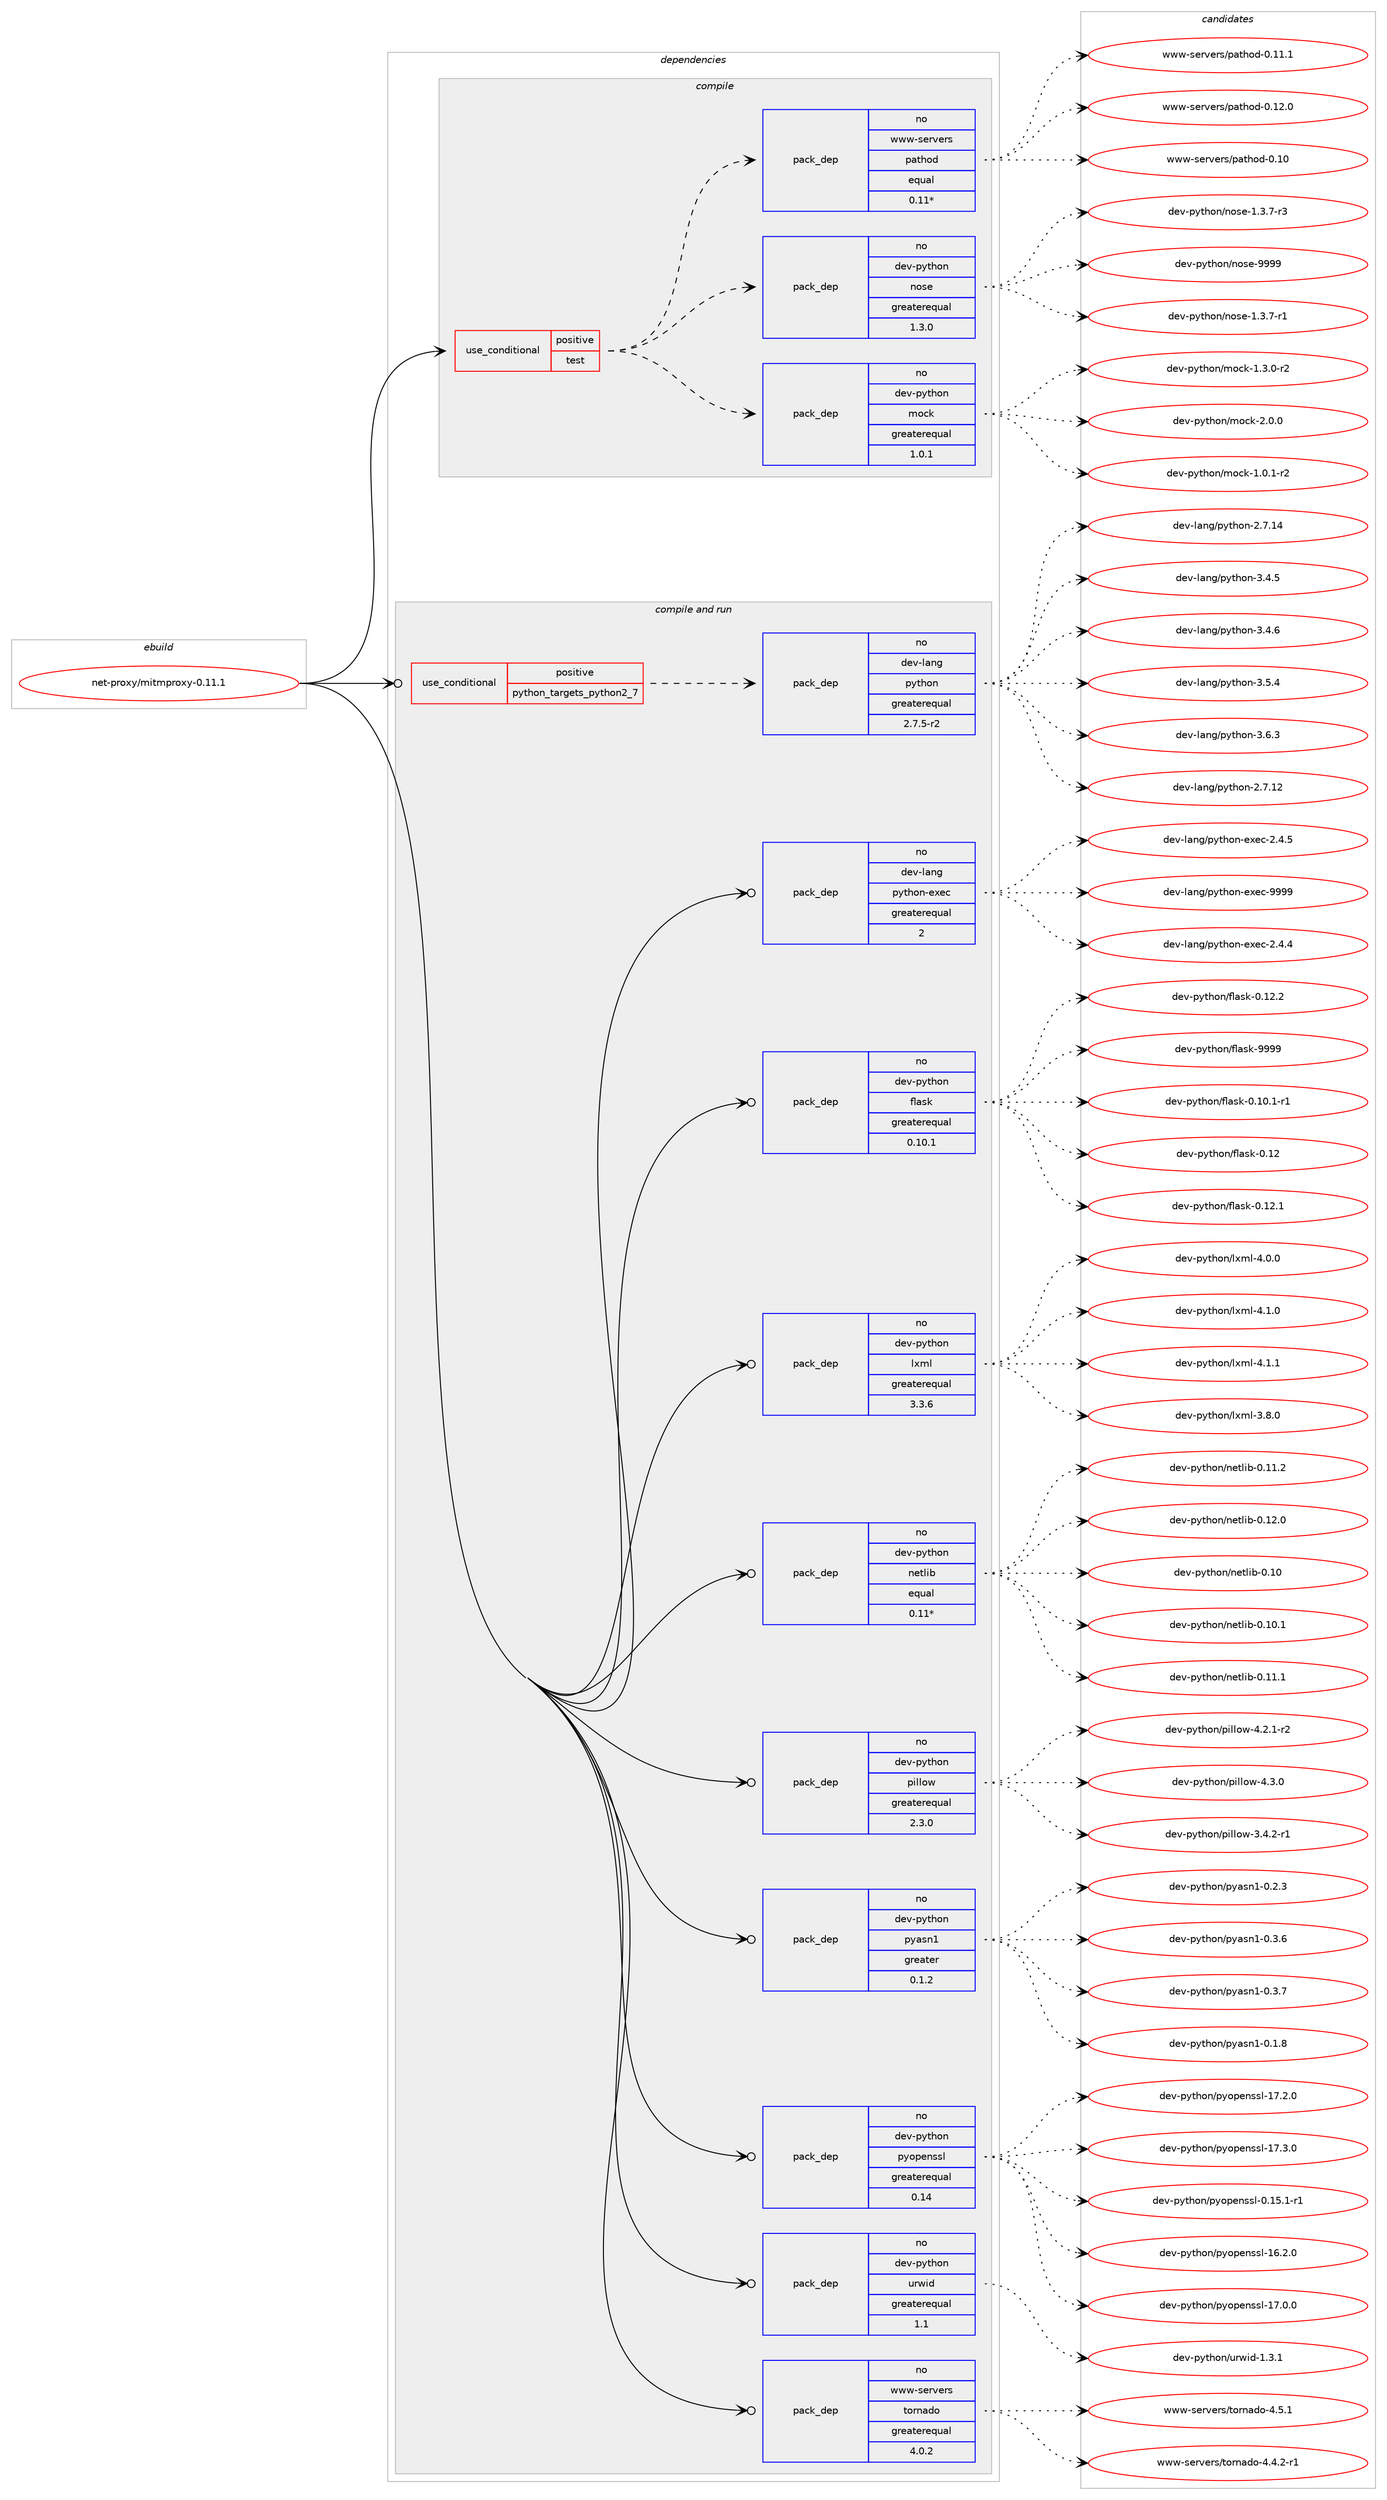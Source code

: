 digraph prolog {

# *************
# Graph options
# *************

newrank=true;
concentrate=true;
compound=true;
graph [rankdir=LR,fontname=Helvetica,fontsize=10,ranksep=1.5];#, ranksep=2.5, nodesep=0.2];
edge  [arrowhead=vee];
node  [fontname=Helvetica,fontsize=10];

# **********
# The ebuild
# **********

subgraph cluster_leftcol {
color=gray;
rank=same;
label=<<i>ebuild</i>>;
id [label="net-proxy/mitmproxy-0.11.1", color=red, width=4, href="../net-proxy/mitmproxy-0.11.1.svg"];
}

# ****************
# The dependencies
# ****************

subgraph cluster_midcol {
color=gray;
label=<<i>dependencies</i>>;
subgraph cluster_compile {
fillcolor="#eeeeee";
style=filled;
label=<<i>compile</i>>;
subgraph cond107832 {
dependency436528 [label=<<TABLE BORDER="0" CELLBORDER="1" CELLSPACING="0" CELLPADDING="4"><TR><TD ROWSPAN="3" CELLPADDING="10">use_conditional</TD></TR><TR><TD>positive</TD></TR><TR><TD>test</TD></TR></TABLE>>, shape=none, color=red];
subgraph pack321155 {
dependency436529 [label=<<TABLE BORDER="0" CELLBORDER="1" CELLSPACING="0" CELLPADDING="4" WIDTH="220"><TR><TD ROWSPAN="6" CELLPADDING="30">pack_dep</TD></TR><TR><TD WIDTH="110">no</TD></TR><TR><TD>dev-python</TD></TR><TR><TD>mock</TD></TR><TR><TD>greaterequal</TD></TR><TR><TD>1.0.1</TD></TR></TABLE>>, shape=none, color=blue];
}
dependency436528:e -> dependency436529:w [weight=20,style="dashed",arrowhead="vee"];
subgraph pack321156 {
dependency436530 [label=<<TABLE BORDER="0" CELLBORDER="1" CELLSPACING="0" CELLPADDING="4" WIDTH="220"><TR><TD ROWSPAN="6" CELLPADDING="30">pack_dep</TD></TR><TR><TD WIDTH="110">no</TD></TR><TR><TD>dev-python</TD></TR><TR><TD>nose</TD></TR><TR><TD>greaterequal</TD></TR><TR><TD>1.3.0</TD></TR></TABLE>>, shape=none, color=blue];
}
dependency436528:e -> dependency436530:w [weight=20,style="dashed",arrowhead="vee"];
subgraph pack321157 {
dependency436531 [label=<<TABLE BORDER="0" CELLBORDER="1" CELLSPACING="0" CELLPADDING="4" WIDTH="220"><TR><TD ROWSPAN="6" CELLPADDING="30">pack_dep</TD></TR><TR><TD WIDTH="110">no</TD></TR><TR><TD>www-servers</TD></TR><TR><TD>pathod</TD></TR><TR><TD>equal</TD></TR><TR><TD>0.11*</TD></TR></TABLE>>, shape=none, color=blue];
}
dependency436528:e -> dependency436531:w [weight=20,style="dashed",arrowhead="vee"];
}
id:e -> dependency436528:w [weight=20,style="solid",arrowhead="vee"];
}
subgraph cluster_compileandrun {
fillcolor="#eeeeee";
style=filled;
label=<<i>compile and run</i>>;
subgraph cond107833 {
dependency436532 [label=<<TABLE BORDER="0" CELLBORDER="1" CELLSPACING="0" CELLPADDING="4"><TR><TD ROWSPAN="3" CELLPADDING="10">use_conditional</TD></TR><TR><TD>positive</TD></TR><TR><TD>python_targets_python2_7</TD></TR></TABLE>>, shape=none, color=red];
subgraph pack321158 {
dependency436533 [label=<<TABLE BORDER="0" CELLBORDER="1" CELLSPACING="0" CELLPADDING="4" WIDTH="220"><TR><TD ROWSPAN="6" CELLPADDING="30">pack_dep</TD></TR><TR><TD WIDTH="110">no</TD></TR><TR><TD>dev-lang</TD></TR><TR><TD>python</TD></TR><TR><TD>greaterequal</TD></TR><TR><TD>2.7.5-r2</TD></TR></TABLE>>, shape=none, color=blue];
}
dependency436532:e -> dependency436533:w [weight=20,style="dashed",arrowhead="vee"];
}
id:e -> dependency436532:w [weight=20,style="solid",arrowhead="odotvee"];
subgraph pack321159 {
dependency436534 [label=<<TABLE BORDER="0" CELLBORDER="1" CELLSPACING="0" CELLPADDING="4" WIDTH="220"><TR><TD ROWSPAN="6" CELLPADDING="30">pack_dep</TD></TR><TR><TD WIDTH="110">no</TD></TR><TR><TD>dev-lang</TD></TR><TR><TD>python-exec</TD></TR><TR><TD>greaterequal</TD></TR><TR><TD>2</TD></TR></TABLE>>, shape=none, color=blue];
}
id:e -> dependency436534:w [weight=20,style="solid",arrowhead="odotvee"];
subgraph pack321160 {
dependency436535 [label=<<TABLE BORDER="0" CELLBORDER="1" CELLSPACING="0" CELLPADDING="4" WIDTH="220"><TR><TD ROWSPAN="6" CELLPADDING="30">pack_dep</TD></TR><TR><TD WIDTH="110">no</TD></TR><TR><TD>dev-python</TD></TR><TR><TD>flask</TD></TR><TR><TD>greaterequal</TD></TR><TR><TD>0.10.1</TD></TR></TABLE>>, shape=none, color=blue];
}
id:e -> dependency436535:w [weight=20,style="solid",arrowhead="odotvee"];
subgraph pack321161 {
dependency436536 [label=<<TABLE BORDER="0" CELLBORDER="1" CELLSPACING="0" CELLPADDING="4" WIDTH="220"><TR><TD ROWSPAN="6" CELLPADDING="30">pack_dep</TD></TR><TR><TD WIDTH="110">no</TD></TR><TR><TD>dev-python</TD></TR><TR><TD>lxml</TD></TR><TR><TD>greaterequal</TD></TR><TR><TD>3.3.6</TD></TR></TABLE>>, shape=none, color=blue];
}
id:e -> dependency436536:w [weight=20,style="solid",arrowhead="odotvee"];
subgraph pack321162 {
dependency436537 [label=<<TABLE BORDER="0" CELLBORDER="1" CELLSPACING="0" CELLPADDING="4" WIDTH="220"><TR><TD ROWSPAN="6" CELLPADDING="30">pack_dep</TD></TR><TR><TD WIDTH="110">no</TD></TR><TR><TD>dev-python</TD></TR><TR><TD>netlib</TD></TR><TR><TD>equal</TD></TR><TR><TD>0.11*</TD></TR></TABLE>>, shape=none, color=blue];
}
id:e -> dependency436537:w [weight=20,style="solid",arrowhead="odotvee"];
subgraph pack321163 {
dependency436538 [label=<<TABLE BORDER="0" CELLBORDER="1" CELLSPACING="0" CELLPADDING="4" WIDTH="220"><TR><TD ROWSPAN="6" CELLPADDING="30">pack_dep</TD></TR><TR><TD WIDTH="110">no</TD></TR><TR><TD>dev-python</TD></TR><TR><TD>pillow</TD></TR><TR><TD>greaterequal</TD></TR><TR><TD>2.3.0</TD></TR></TABLE>>, shape=none, color=blue];
}
id:e -> dependency436538:w [weight=20,style="solid",arrowhead="odotvee"];
subgraph pack321164 {
dependency436539 [label=<<TABLE BORDER="0" CELLBORDER="1" CELLSPACING="0" CELLPADDING="4" WIDTH="220"><TR><TD ROWSPAN="6" CELLPADDING="30">pack_dep</TD></TR><TR><TD WIDTH="110">no</TD></TR><TR><TD>dev-python</TD></TR><TR><TD>pyasn1</TD></TR><TR><TD>greater</TD></TR><TR><TD>0.1.2</TD></TR></TABLE>>, shape=none, color=blue];
}
id:e -> dependency436539:w [weight=20,style="solid",arrowhead="odotvee"];
subgraph pack321165 {
dependency436540 [label=<<TABLE BORDER="0" CELLBORDER="1" CELLSPACING="0" CELLPADDING="4" WIDTH="220"><TR><TD ROWSPAN="6" CELLPADDING="30">pack_dep</TD></TR><TR><TD WIDTH="110">no</TD></TR><TR><TD>dev-python</TD></TR><TR><TD>pyopenssl</TD></TR><TR><TD>greaterequal</TD></TR><TR><TD>0.14</TD></TR></TABLE>>, shape=none, color=blue];
}
id:e -> dependency436540:w [weight=20,style="solid",arrowhead="odotvee"];
subgraph pack321166 {
dependency436541 [label=<<TABLE BORDER="0" CELLBORDER="1" CELLSPACING="0" CELLPADDING="4" WIDTH="220"><TR><TD ROWSPAN="6" CELLPADDING="30">pack_dep</TD></TR><TR><TD WIDTH="110">no</TD></TR><TR><TD>dev-python</TD></TR><TR><TD>urwid</TD></TR><TR><TD>greaterequal</TD></TR><TR><TD>1.1</TD></TR></TABLE>>, shape=none, color=blue];
}
id:e -> dependency436541:w [weight=20,style="solid",arrowhead="odotvee"];
subgraph pack321167 {
dependency436542 [label=<<TABLE BORDER="0" CELLBORDER="1" CELLSPACING="0" CELLPADDING="4" WIDTH="220"><TR><TD ROWSPAN="6" CELLPADDING="30">pack_dep</TD></TR><TR><TD WIDTH="110">no</TD></TR><TR><TD>www-servers</TD></TR><TR><TD>tornado</TD></TR><TR><TD>greaterequal</TD></TR><TR><TD>4.0.2</TD></TR></TABLE>>, shape=none, color=blue];
}
id:e -> dependency436542:w [weight=20,style="solid",arrowhead="odotvee"];
}
subgraph cluster_run {
fillcolor="#eeeeee";
style=filled;
label=<<i>run</i>>;
}
}

# **************
# The candidates
# **************

subgraph cluster_choices {
rank=same;
color=gray;
label=<<i>candidates</i>>;

subgraph choice321155 {
color=black;
nodesep=1;
choice1001011184511212111610411111047109111991074549464846494511450 [label="dev-python/mock-1.0.1-r2", color=red, width=4,href="../dev-python/mock-1.0.1-r2.svg"];
choice1001011184511212111610411111047109111991074549465146484511450 [label="dev-python/mock-1.3.0-r2", color=red, width=4,href="../dev-python/mock-1.3.0-r2.svg"];
choice100101118451121211161041111104710911199107455046484648 [label="dev-python/mock-2.0.0", color=red, width=4,href="../dev-python/mock-2.0.0.svg"];
dependency436529:e -> choice1001011184511212111610411111047109111991074549464846494511450:w [style=dotted,weight="100"];
dependency436529:e -> choice1001011184511212111610411111047109111991074549465146484511450:w [style=dotted,weight="100"];
dependency436529:e -> choice100101118451121211161041111104710911199107455046484648:w [style=dotted,weight="100"];
}
subgraph choice321156 {
color=black;
nodesep=1;
choice10010111845112121116104111110471101111151014549465146554511449 [label="dev-python/nose-1.3.7-r1", color=red, width=4,href="../dev-python/nose-1.3.7-r1.svg"];
choice10010111845112121116104111110471101111151014549465146554511451 [label="dev-python/nose-1.3.7-r3", color=red, width=4,href="../dev-python/nose-1.3.7-r3.svg"];
choice10010111845112121116104111110471101111151014557575757 [label="dev-python/nose-9999", color=red, width=4,href="../dev-python/nose-9999.svg"];
dependency436530:e -> choice10010111845112121116104111110471101111151014549465146554511449:w [style=dotted,weight="100"];
dependency436530:e -> choice10010111845112121116104111110471101111151014549465146554511451:w [style=dotted,weight="100"];
dependency436530:e -> choice10010111845112121116104111110471101111151014557575757:w [style=dotted,weight="100"];
}
subgraph choice321157 {
color=black;
nodesep=1;
choice1191191194511510111411810111411547112971161041111004548464948 [label="www-servers/pathod-0.10", color=red, width=4,href="../www-servers/pathod-0.10.svg"];
choice11911911945115101114118101114115471129711610411110045484649494649 [label="www-servers/pathod-0.11.1", color=red, width=4,href="../www-servers/pathod-0.11.1.svg"];
choice11911911945115101114118101114115471129711610411110045484649504648 [label="www-servers/pathod-0.12.0", color=red, width=4,href="../www-servers/pathod-0.12.0.svg"];
dependency436531:e -> choice1191191194511510111411810111411547112971161041111004548464948:w [style=dotted,weight="100"];
dependency436531:e -> choice11911911945115101114118101114115471129711610411110045484649494649:w [style=dotted,weight="100"];
dependency436531:e -> choice11911911945115101114118101114115471129711610411110045484649504648:w [style=dotted,weight="100"];
}
subgraph choice321158 {
color=black;
nodesep=1;
choice10010111845108971101034711212111610411111045504655464950 [label="dev-lang/python-2.7.12", color=red, width=4,href="../dev-lang/python-2.7.12.svg"];
choice10010111845108971101034711212111610411111045504655464952 [label="dev-lang/python-2.7.14", color=red, width=4,href="../dev-lang/python-2.7.14.svg"];
choice100101118451089711010347112121116104111110455146524653 [label="dev-lang/python-3.4.5", color=red, width=4,href="../dev-lang/python-3.4.5.svg"];
choice100101118451089711010347112121116104111110455146524654 [label="dev-lang/python-3.4.6", color=red, width=4,href="../dev-lang/python-3.4.6.svg"];
choice100101118451089711010347112121116104111110455146534652 [label="dev-lang/python-3.5.4", color=red, width=4,href="../dev-lang/python-3.5.4.svg"];
choice100101118451089711010347112121116104111110455146544651 [label="dev-lang/python-3.6.3", color=red, width=4,href="../dev-lang/python-3.6.3.svg"];
dependency436533:e -> choice10010111845108971101034711212111610411111045504655464950:w [style=dotted,weight="100"];
dependency436533:e -> choice10010111845108971101034711212111610411111045504655464952:w [style=dotted,weight="100"];
dependency436533:e -> choice100101118451089711010347112121116104111110455146524653:w [style=dotted,weight="100"];
dependency436533:e -> choice100101118451089711010347112121116104111110455146524654:w [style=dotted,weight="100"];
dependency436533:e -> choice100101118451089711010347112121116104111110455146534652:w [style=dotted,weight="100"];
dependency436533:e -> choice100101118451089711010347112121116104111110455146544651:w [style=dotted,weight="100"];
}
subgraph choice321159 {
color=black;
nodesep=1;
choice1001011184510897110103471121211161041111104510112010199455046524652 [label="dev-lang/python-exec-2.4.4", color=red, width=4,href="../dev-lang/python-exec-2.4.4.svg"];
choice1001011184510897110103471121211161041111104510112010199455046524653 [label="dev-lang/python-exec-2.4.5", color=red, width=4,href="../dev-lang/python-exec-2.4.5.svg"];
choice10010111845108971101034711212111610411111045101120101994557575757 [label="dev-lang/python-exec-9999", color=red, width=4,href="../dev-lang/python-exec-9999.svg"];
dependency436534:e -> choice1001011184510897110103471121211161041111104510112010199455046524652:w [style=dotted,weight="100"];
dependency436534:e -> choice1001011184510897110103471121211161041111104510112010199455046524653:w [style=dotted,weight="100"];
dependency436534:e -> choice10010111845108971101034711212111610411111045101120101994557575757:w [style=dotted,weight="100"];
}
subgraph choice321160 {
color=black;
nodesep=1;
choice100101118451121211161041111104710210897115107454846494846494511449 [label="dev-python/flask-0.10.1-r1", color=red, width=4,href="../dev-python/flask-0.10.1-r1.svg"];
choice1001011184511212111610411111047102108971151074548464950 [label="dev-python/flask-0.12", color=red, width=4,href="../dev-python/flask-0.12.svg"];
choice10010111845112121116104111110471021089711510745484649504649 [label="dev-python/flask-0.12.1", color=red, width=4,href="../dev-python/flask-0.12.1.svg"];
choice10010111845112121116104111110471021089711510745484649504650 [label="dev-python/flask-0.12.2", color=red, width=4,href="../dev-python/flask-0.12.2.svg"];
choice1001011184511212111610411111047102108971151074557575757 [label="dev-python/flask-9999", color=red, width=4,href="../dev-python/flask-9999.svg"];
dependency436535:e -> choice100101118451121211161041111104710210897115107454846494846494511449:w [style=dotted,weight="100"];
dependency436535:e -> choice1001011184511212111610411111047102108971151074548464950:w [style=dotted,weight="100"];
dependency436535:e -> choice10010111845112121116104111110471021089711510745484649504649:w [style=dotted,weight="100"];
dependency436535:e -> choice10010111845112121116104111110471021089711510745484649504650:w [style=dotted,weight="100"];
dependency436535:e -> choice1001011184511212111610411111047102108971151074557575757:w [style=dotted,weight="100"];
}
subgraph choice321161 {
color=black;
nodesep=1;
choice1001011184511212111610411111047108120109108455146564648 [label="dev-python/lxml-3.8.0", color=red, width=4,href="../dev-python/lxml-3.8.0.svg"];
choice1001011184511212111610411111047108120109108455246484648 [label="dev-python/lxml-4.0.0", color=red, width=4,href="../dev-python/lxml-4.0.0.svg"];
choice1001011184511212111610411111047108120109108455246494648 [label="dev-python/lxml-4.1.0", color=red, width=4,href="../dev-python/lxml-4.1.0.svg"];
choice1001011184511212111610411111047108120109108455246494649 [label="dev-python/lxml-4.1.1", color=red, width=4,href="../dev-python/lxml-4.1.1.svg"];
dependency436536:e -> choice1001011184511212111610411111047108120109108455146564648:w [style=dotted,weight="100"];
dependency436536:e -> choice1001011184511212111610411111047108120109108455246484648:w [style=dotted,weight="100"];
dependency436536:e -> choice1001011184511212111610411111047108120109108455246494648:w [style=dotted,weight="100"];
dependency436536:e -> choice1001011184511212111610411111047108120109108455246494649:w [style=dotted,weight="100"];
}
subgraph choice321162 {
color=black;
nodesep=1;
choice1001011184511212111610411111047110101116108105984548464948 [label="dev-python/netlib-0.10", color=red, width=4,href="../dev-python/netlib-0.10.svg"];
choice10010111845112121116104111110471101011161081059845484649484649 [label="dev-python/netlib-0.10.1", color=red, width=4,href="../dev-python/netlib-0.10.1.svg"];
choice10010111845112121116104111110471101011161081059845484649494649 [label="dev-python/netlib-0.11.1", color=red, width=4,href="../dev-python/netlib-0.11.1.svg"];
choice10010111845112121116104111110471101011161081059845484649494650 [label="dev-python/netlib-0.11.2", color=red, width=4,href="../dev-python/netlib-0.11.2.svg"];
choice10010111845112121116104111110471101011161081059845484649504648 [label="dev-python/netlib-0.12.0", color=red, width=4,href="../dev-python/netlib-0.12.0.svg"];
dependency436537:e -> choice1001011184511212111610411111047110101116108105984548464948:w [style=dotted,weight="100"];
dependency436537:e -> choice10010111845112121116104111110471101011161081059845484649484649:w [style=dotted,weight="100"];
dependency436537:e -> choice10010111845112121116104111110471101011161081059845484649494649:w [style=dotted,weight="100"];
dependency436537:e -> choice10010111845112121116104111110471101011161081059845484649494650:w [style=dotted,weight="100"];
dependency436537:e -> choice10010111845112121116104111110471101011161081059845484649504648:w [style=dotted,weight="100"];
}
subgraph choice321163 {
color=black;
nodesep=1;
choice10010111845112121116104111110471121051081081111194551465246504511449 [label="dev-python/pillow-3.4.2-r1", color=red, width=4,href="../dev-python/pillow-3.4.2-r1.svg"];
choice10010111845112121116104111110471121051081081111194552465046494511450 [label="dev-python/pillow-4.2.1-r2", color=red, width=4,href="../dev-python/pillow-4.2.1-r2.svg"];
choice1001011184511212111610411111047112105108108111119455246514648 [label="dev-python/pillow-4.3.0", color=red, width=4,href="../dev-python/pillow-4.3.0.svg"];
dependency436538:e -> choice10010111845112121116104111110471121051081081111194551465246504511449:w [style=dotted,weight="100"];
dependency436538:e -> choice10010111845112121116104111110471121051081081111194552465046494511450:w [style=dotted,weight="100"];
dependency436538:e -> choice1001011184511212111610411111047112105108108111119455246514648:w [style=dotted,weight="100"];
}
subgraph choice321164 {
color=black;
nodesep=1;
choice10010111845112121116104111110471121219711511049454846494656 [label="dev-python/pyasn1-0.1.8", color=red, width=4,href="../dev-python/pyasn1-0.1.8.svg"];
choice10010111845112121116104111110471121219711511049454846504651 [label="dev-python/pyasn1-0.2.3", color=red, width=4,href="../dev-python/pyasn1-0.2.3.svg"];
choice10010111845112121116104111110471121219711511049454846514654 [label="dev-python/pyasn1-0.3.6", color=red, width=4,href="../dev-python/pyasn1-0.3.6.svg"];
choice10010111845112121116104111110471121219711511049454846514655 [label="dev-python/pyasn1-0.3.7", color=red, width=4,href="../dev-python/pyasn1-0.3.7.svg"];
dependency436539:e -> choice10010111845112121116104111110471121219711511049454846494656:w [style=dotted,weight="100"];
dependency436539:e -> choice10010111845112121116104111110471121219711511049454846504651:w [style=dotted,weight="100"];
dependency436539:e -> choice10010111845112121116104111110471121219711511049454846514654:w [style=dotted,weight="100"];
dependency436539:e -> choice10010111845112121116104111110471121219711511049454846514655:w [style=dotted,weight="100"];
}
subgraph choice321165 {
color=black;
nodesep=1;
choice1001011184511212111610411111047112121111112101110115115108454846495346494511449 [label="dev-python/pyopenssl-0.15.1-r1", color=red, width=4,href="../dev-python/pyopenssl-0.15.1-r1.svg"];
choice100101118451121211161041111104711212111111210111011511510845495446504648 [label="dev-python/pyopenssl-16.2.0", color=red, width=4,href="../dev-python/pyopenssl-16.2.0.svg"];
choice100101118451121211161041111104711212111111210111011511510845495546484648 [label="dev-python/pyopenssl-17.0.0", color=red, width=4,href="../dev-python/pyopenssl-17.0.0.svg"];
choice100101118451121211161041111104711212111111210111011511510845495546504648 [label="dev-python/pyopenssl-17.2.0", color=red, width=4,href="../dev-python/pyopenssl-17.2.0.svg"];
choice100101118451121211161041111104711212111111210111011511510845495546514648 [label="dev-python/pyopenssl-17.3.0", color=red, width=4,href="../dev-python/pyopenssl-17.3.0.svg"];
dependency436540:e -> choice1001011184511212111610411111047112121111112101110115115108454846495346494511449:w [style=dotted,weight="100"];
dependency436540:e -> choice100101118451121211161041111104711212111111210111011511510845495446504648:w [style=dotted,weight="100"];
dependency436540:e -> choice100101118451121211161041111104711212111111210111011511510845495546484648:w [style=dotted,weight="100"];
dependency436540:e -> choice100101118451121211161041111104711212111111210111011511510845495546504648:w [style=dotted,weight="100"];
dependency436540:e -> choice100101118451121211161041111104711212111111210111011511510845495546514648:w [style=dotted,weight="100"];
}
subgraph choice321166 {
color=black;
nodesep=1;
choice1001011184511212111610411111047117114119105100454946514649 [label="dev-python/urwid-1.3.1", color=red, width=4,href="../dev-python/urwid-1.3.1.svg"];
dependency436541:e -> choice1001011184511212111610411111047117114119105100454946514649:w [style=dotted,weight="100"];
}
subgraph choice321167 {
color=black;
nodesep=1;
choice1191191194511510111411810111411547116111114110971001114552465246504511449 [label="www-servers/tornado-4.4.2-r1", color=red, width=4,href="../www-servers/tornado-4.4.2-r1.svg"];
choice119119119451151011141181011141154711611111411097100111455246534649 [label="www-servers/tornado-4.5.1", color=red, width=4,href="../www-servers/tornado-4.5.1.svg"];
dependency436542:e -> choice1191191194511510111411810111411547116111114110971001114552465246504511449:w [style=dotted,weight="100"];
dependency436542:e -> choice119119119451151011141181011141154711611111411097100111455246534649:w [style=dotted,weight="100"];
}
}

}
